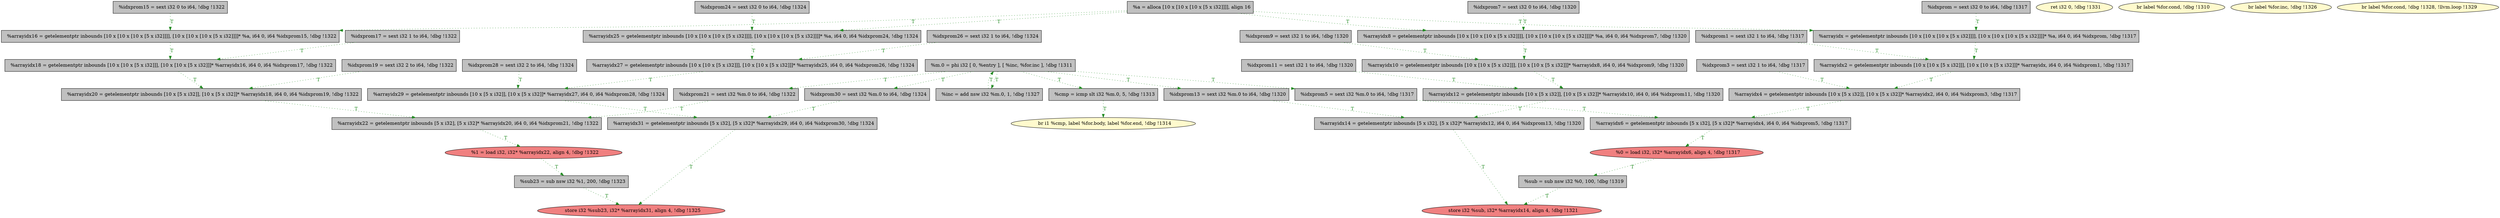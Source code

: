 
digraph G {


node61 [fillcolor=grey,label="  %arrayidx25 = getelementptr inbounds [10 x [10 x [10 x [5 x i32]]]], [10 x [10 x [10 x [5 x i32]]]]* %a, i64 0, i64 %idxprom24, !dbg !1324",shape=rectangle,style=filled ]
node60 [fillcolor=lightcoral,label="  store i32 %sub, i32* %arrayidx14, align 4, !dbg !1321",shape=ellipse,style=filled ]
node59 [fillcolor=grey,label="  %idxprom7 = sext i32 0 to i64, !dbg !1320",shape=rectangle,style=filled ]
node58 [fillcolor=grey,label="  %idxprom24 = sext i32 0 to i64, !dbg !1324",shape=rectangle,style=filled ]
node55 [fillcolor=grey,label="  %arrayidx12 = getelementptr inbounds [10 x [5 x i32]], [10 x [5 x i32]]* %arrayidx10, i64 0, i64 %idxprom11, !dbg !1320",shape=rectangle,style=filled ]
node54 [fillcolor=grey,label="  %idxprom21 = sext i32 %m.0 to i64, !dbg !1322",shape=rectangle,style=filled ]
node51 [fillcolor=grey,label="  %arrayidx10 = getelementptr inbounds [10 x [10 x [5 x i32]]], [10 x [10 x [5 x i32]]]* %arrayidx8, i64 0, i64 %idxprom9, !dbg !1320",shape=rectangle,style=filled ]
node30 [fillcolor=grey,label="  %arrayidx = getelementptr inbounds [10 x [10 x [10 x [5 x i32]]]], [10 x [10 x [10 x [5 x i32]]]]* %a, i64 0, i64 %idxprom, !dbg !1317",shape=rectangle,style=filled ]
node28 [fillcolor=grey,label="  %arrayidx4 = getelementptr inbounds [10 x [5 x i32]], [10 x [5 x i32]]* %arrayidx2, i64 0, i64 %idxprom3, !dbg !1317",shape=rectangle,style=filled ]
node27 [fillcolor=grey,label="  %arrayidx6 = getelementptr inbounds [5 x i32], [5 x i32]* %arrayidx4, i64 0, i64 %idxprom5, !dbg !1317",shape=rectangle,style=filled ]
node16 [fillcolor=grey,label="  %inc = add nsw i32 %m.0, 1, !dbg !1327",shape=rectangle,style=filled ]
node15 [fillcolor=lemonchiffon,label="  ret i32 0, !dbg !1331",shape=ellipse,style=filled ]
node25 [fillcolor=grey,label="  %idxprom26 = sext i32 1 to i64, !dbg !1324",shape=rectangle,style=filled ]
node21 [fillcolor=grey,label="  %idxprom30 = sext i32 %m.0 to i64, !dbg !1324",shape=rectangle,style=filled ]
node35 [fillcolor=grey,label="  %arrayidx2 = getelementptr inbounds [10 x [10 x [5 x i32]]], [10 x [10 x [5 x i32]]]* %arrayidx, i64 0, i64 %idxprom1, !dbg !1317",shape=rectangle,style=filled ]
node49 [fillcolor=grey,label="  %sub23 = sub nsw i32 %1, 200, !dbg !1323",shape=rectangle,style=filled ]
node29 [fillcolor=lemonchiffon,label="  br label %for.cond, !dbg !1310",shape=ellipse,style=filled ]
node26 [fillcolor=grey,label="  %idxprom1 = sext i32 1 to i64, !dbg !1317",shape=rectangle,style=filled ]
node20 [fillcolor=grey,label="  %arrayidx31 = getelementptr inbounds [5 x i32], [5 x i32]* %arrayidx29, i64 0, i64 %idxprom30, !dbg !1324",shape=rectangle,style=filled ]
node52 [fillcolor=grey,label="  %arrayidx20 = getelementptr inbounds [10 x [5 x i32]], [10 x [5 x i32]]* %arrayidx18, i64 0, i64 %idxprom19, !dbg !1322",shape=rectangle,style=filled ]
node36 [fillcolor=lemonchiffon,label="  br i1 %cmp, label %for.body, label %for.end, !dbg !1314",shape=ellipse,style=filled ]
node23 [fillcolor=grey,label="  %idxprom28 = sext i32 2 to i64, !dbg !1324",shape=rectangle,style=filled ]
node48 [fillcolor=grey,label="  %idxprom9 = sext i32 1 to i64, !dbg !1320",shape=rectangle,style=filled ]
node17 [fillcolor=lemonchiffon,label="  br label %for.inc, !dbg !1326",shape=ellipse,style=filled ]
node31 [fillcolor=grey,label="  %m.0 = phi i32 [ 0, %entry ], [ %inc, %for.inc ], !dbg !1311",shape=rectangle,style=filled ]
node39 [fillcolor=grey,label="  %idxprom13 = sext i32 %m.0 to i64, !dbg !1320",shape=rectangle,style=filled ]
node18 [fillcolor=lemonchiffon,label="  br label %for.cond, !dbg !1328, !llvm.loop !1329",shape=ellipse,style=filled ]
node24 [fillcolor=grey,label="  %arrayidx27 = getelementptr inbounds [10 x [10 x [5 x i32]]], [10 x [10 x [5 x i32]]]* %arrayidx25, i64 0, i64 %idxprom26, !dbg !1324",shape=rectangle,style=filled ]
node19 [fillcolor=lightcoral,label="  store i32 %sub23, i32* %arrayidx31, align 4, !dbg !1325",shape=ellipse,style=filled ]
node57 [fillcolor=lightcoral,label="  %1 = load i32, i32* %arrayidx22, align 4, !dbg !1322",shape=ellipse,style=filled ]
node22 [fillcolor=grey,label="  %arrayidx29 = getelementptr inbounds [10 x [5 x i32]], [10 x [5 x i32]]* %arrayidx27, i64 0, i64 %idxprom28, !dbg !1324",shape=rectangle,style=filled ]
node50 [fillcolor=grey,label="  %idxprom19 = sext i32 2 to i64, !dbg !1322",shape=rectangle,style=filled ]
node37 [fillcolor=grey,label="  %idxprom5 = sext i32 %m.0 to i64, !dbg !1317",shape=rectangle,style=filled ]
node41 [fillcolor=grey,label="  %idxprom3 = sext i32 1 to i64, !dbg !1317",shape=rectangle,style=filled ]
node43 [fillcolor=lightcoral,label="  %0 = load i32, i32* %arrayidx6, align 4, !dbg !1317",shape=ellipse,style=filled ]
node53 [fillcolor=grey,label="  %idxprom11 = sext i32 1 to i64, !dbg !1320",shape=rectangle,style=filled ]
node33 [fillcolor=grey,label="  %arrayidx18 = getelementptr inbounds [10 x [10 x [5 x i32]]], [10 x [10 x [5 x i32]]]* %arrayidx16, i64 0, i64 %idxprom17, !dbg !1322",shape=rectangle,style=filled ]
node38 [fillcolor=grey,label="  %a = alloca [10 x [10 x [10 x [5 x i32]]]], align 16",shape=rectangle,style=filled ]
node32 [fillcolor=grey,label="  %cmp = icmp slt i32 %m.0, 5, !dbg !1313",shape=rectangle,style=filled ]
node40 [fillcolor=grey,label="  %sub = sub nsw i32 %0, 100, !dbg !1319",shape=rectangle,style=filled ]
node44 [fillcolor=grey,label="  %idxprom15 = sext i32 0 to i64, !dbg !1322",shape=rectangle,style=filled ]
node42 [fillcolor=grey,label="  %arrayidx14 = getelementptr inbounds [5 x i32], [5 x i32]* %arrayidx12, i64 0, i64 %idxprom13, !dbg !1320",shape=rectangle,style=filled ]
node45 [fillcolor=grey,label="  %idxprom = sext i32 0 to i64, !dbg !1317",shape=rectangle,style=filled ]
node56 [fillcolor=grey,label="  %arrayidx22 = getelementptr inbounds [5 x i32], [5 x i32]* %arrayidx20, i64 0, i64 %idxprom21, !dbg !1322",shape=rectangle,style=filled ]
node34 [fillcolor=grey,label="  %arrayidx8 = getelementptr inbounds [10 x [10 x [10 x [5 x i32]]]], [10 x [10 x [10 x [5 x i32]]]]* %a, i64 0, i64 %idxprom7, !dbg !1320",shape=rectangle,style=filled ]
node46 [fillcolor=grey,label="  %arrayidx16 = getelementptr inbounds [10 x [10 x [10 x [5 x i32]]]], [10 x [10 x [10 x [5 x i32]]]]* %a, i64 0, i64 %idxprom15, !dbg !1322",shape=rectangle,style=filled ]
node47 [fillcolor=grey,label="  %idxprom17 = sext i32 1 to i64, !dbg !1322",shape=rectangle,style=filled ]

node45->node30 [style=dotted,color=forestgreen,label="T",fontcolor=forestgreen ]
node44->node46 [style=dotted,color=forestgreen,label="T",fontcolor=forestgreen ]
node43->node40 [style=dotted,color=forestgreen,label="T",fontcolor=forestgreen ]
node47->node33 [style=dotted,color=forestgreen,label="T",fontcolor=forestgreen ]
node41->node28 [style=dotted,color=forestgreen,label="T",fontcolor=forestgreen ]
node48->node51 [style=dotted,color=forestgreen,label="T",fontcolor=forestgreen ]
node42->node60 [style=dotted,color=forestgreen,label="T",fontcolor=forestgreen ]
node38->node34 [style=dotted,color=forestgreen,label="T",fontcolor=forestgreen ]
node21->node20 [style=dotted,color=forestgreen,label="T",fontcolor=forestgreen ]
node31->node54 [style=dotted,color=forestgreen,label="T",fontcolor=forestgreen ]
node28->node27 [style=dotted,color=forestgreen,label="T",fontcolor=forestgreen ]
node57->node49 [style=dotted,color=forestgreen,label="T",fontcolor=forestgreen ]
node52->node56 [style=dotted,color=forestgreen,label="T",fontcolor=forestgreen ]
node22->node20 [style=dotted,color=forestgreen,label="T",fontcolor=forestgreen ]
node50->node52 [style=dotted,color=forestgreen,label="T",fontcolor=forestgreen ]
node24->node22 [style=dotted,color=forestgreen,label="T",fontcolor=forestgreen ]
node31->node32 [style=dotted,color=forestgreen,label="T",fontcolor=forestgreen ]
node32->node36 [style=dotted,color=forestgreen,label="T",fontcolor=forestgreen ]
node38->node46 [style=dotted,color=forestgreen,label="T",fontcolor=forestgreen ]
node51->node55 [style=dotted,color=forestgreen,label="T",fontcolor=forestgreen ]
node38->node30 [style=dotted,color=forestgreen,label="T",fontcolor=forestgreen ]
node61->node24 [style=dotted,color=forestgreen,label="T",fontcolor=forestgreen ]
node34->node51 [style=dotted,color=forestgreen,label="T",fontcolor=forestgreen ]
node20->node19 [style=dotted,color=forestgreen,label="T",fontcolor=forestgreen ]
node58->node61 [style=dotted,color=forestgreen,label="T",fontcolor=forestgreen ]
node59->node34 [style=dotted,color=forestgreen,label="T",fontcolor=forestgreen ]
node30->node35 [style=dotted,color=forestgreen,label="T",fontcolor=forestgreen ]
node49->node19 [style=dotted,color=forestgreen,label="T",fontcolor=forestgreen ]
node46->node33 [style=dotted,color=forestgreen,label="T",fontcolor=forestgreen ]
node56->node57 [style=dotted,color=forestgreen,label="T",fontcolor=forestgreen ]
node55->node42 [style=dotted,color=forestgreen,label="T",fontcolor=forestgreen ]
node16->node31 [style=dotted,color=forestgreen,label="T",fontcolor=forestgreen ]
node26->node35 [style=dotted,color=forestgreen,label="T",fontcolor=forestgreen ]
node35->node28 [style=dotted,color=forestgreen,label="T",fontcolor=forestgreen ]
node40->node60 [style=dotted,color=forestgreen,label="T",fontcolor=forestgreen ]
node31->node39 [style=dotted,color=forestgreen,label="T",fontcolor=forestgreen ]
node23->node22 [style=dotted,color=forestgreen,label="T",fontcolor=forestgreen ]
node37->node27 [style=dotted,color=forestgreen,label="T",fontcolor=forestgreen ]
node31->node16 [style=dotted,color=forestgreen,label="T",fontcolor=forestgreen ]
node25->node24 [style=dotted,color=forestgreen,label="T",fontcolor=forestgreen ]
node31->node37 [style=dotted,color=forestgreen,label="T",fontcolor=forestgreen ]
node33->node52 [style=dotted,color=forestgreen,label="T",fontcolor=forestgreen ]
node38->node61 [style=dotted,color=forestgreen,label="T",fontcolor=forestgreen ]
node39->node42 [style=dotted,color=forestgreen,label="T",fontcolor=forestgreen ]
node31->node21 [style=dotted,color=forestgreen,label="T",fontcolor=forestgreen ]
node54->node56 [style=dotted,color=forestgreen,label="T",fontcolor=forestgreen ]
node53->node55 [style=dotted,color=forestgreen,label="T",fontcolor=forestgreen ]
node27->node43 [style=dotted,color=forestgreen,label="T",fontcolor=forestgreen ]


}
